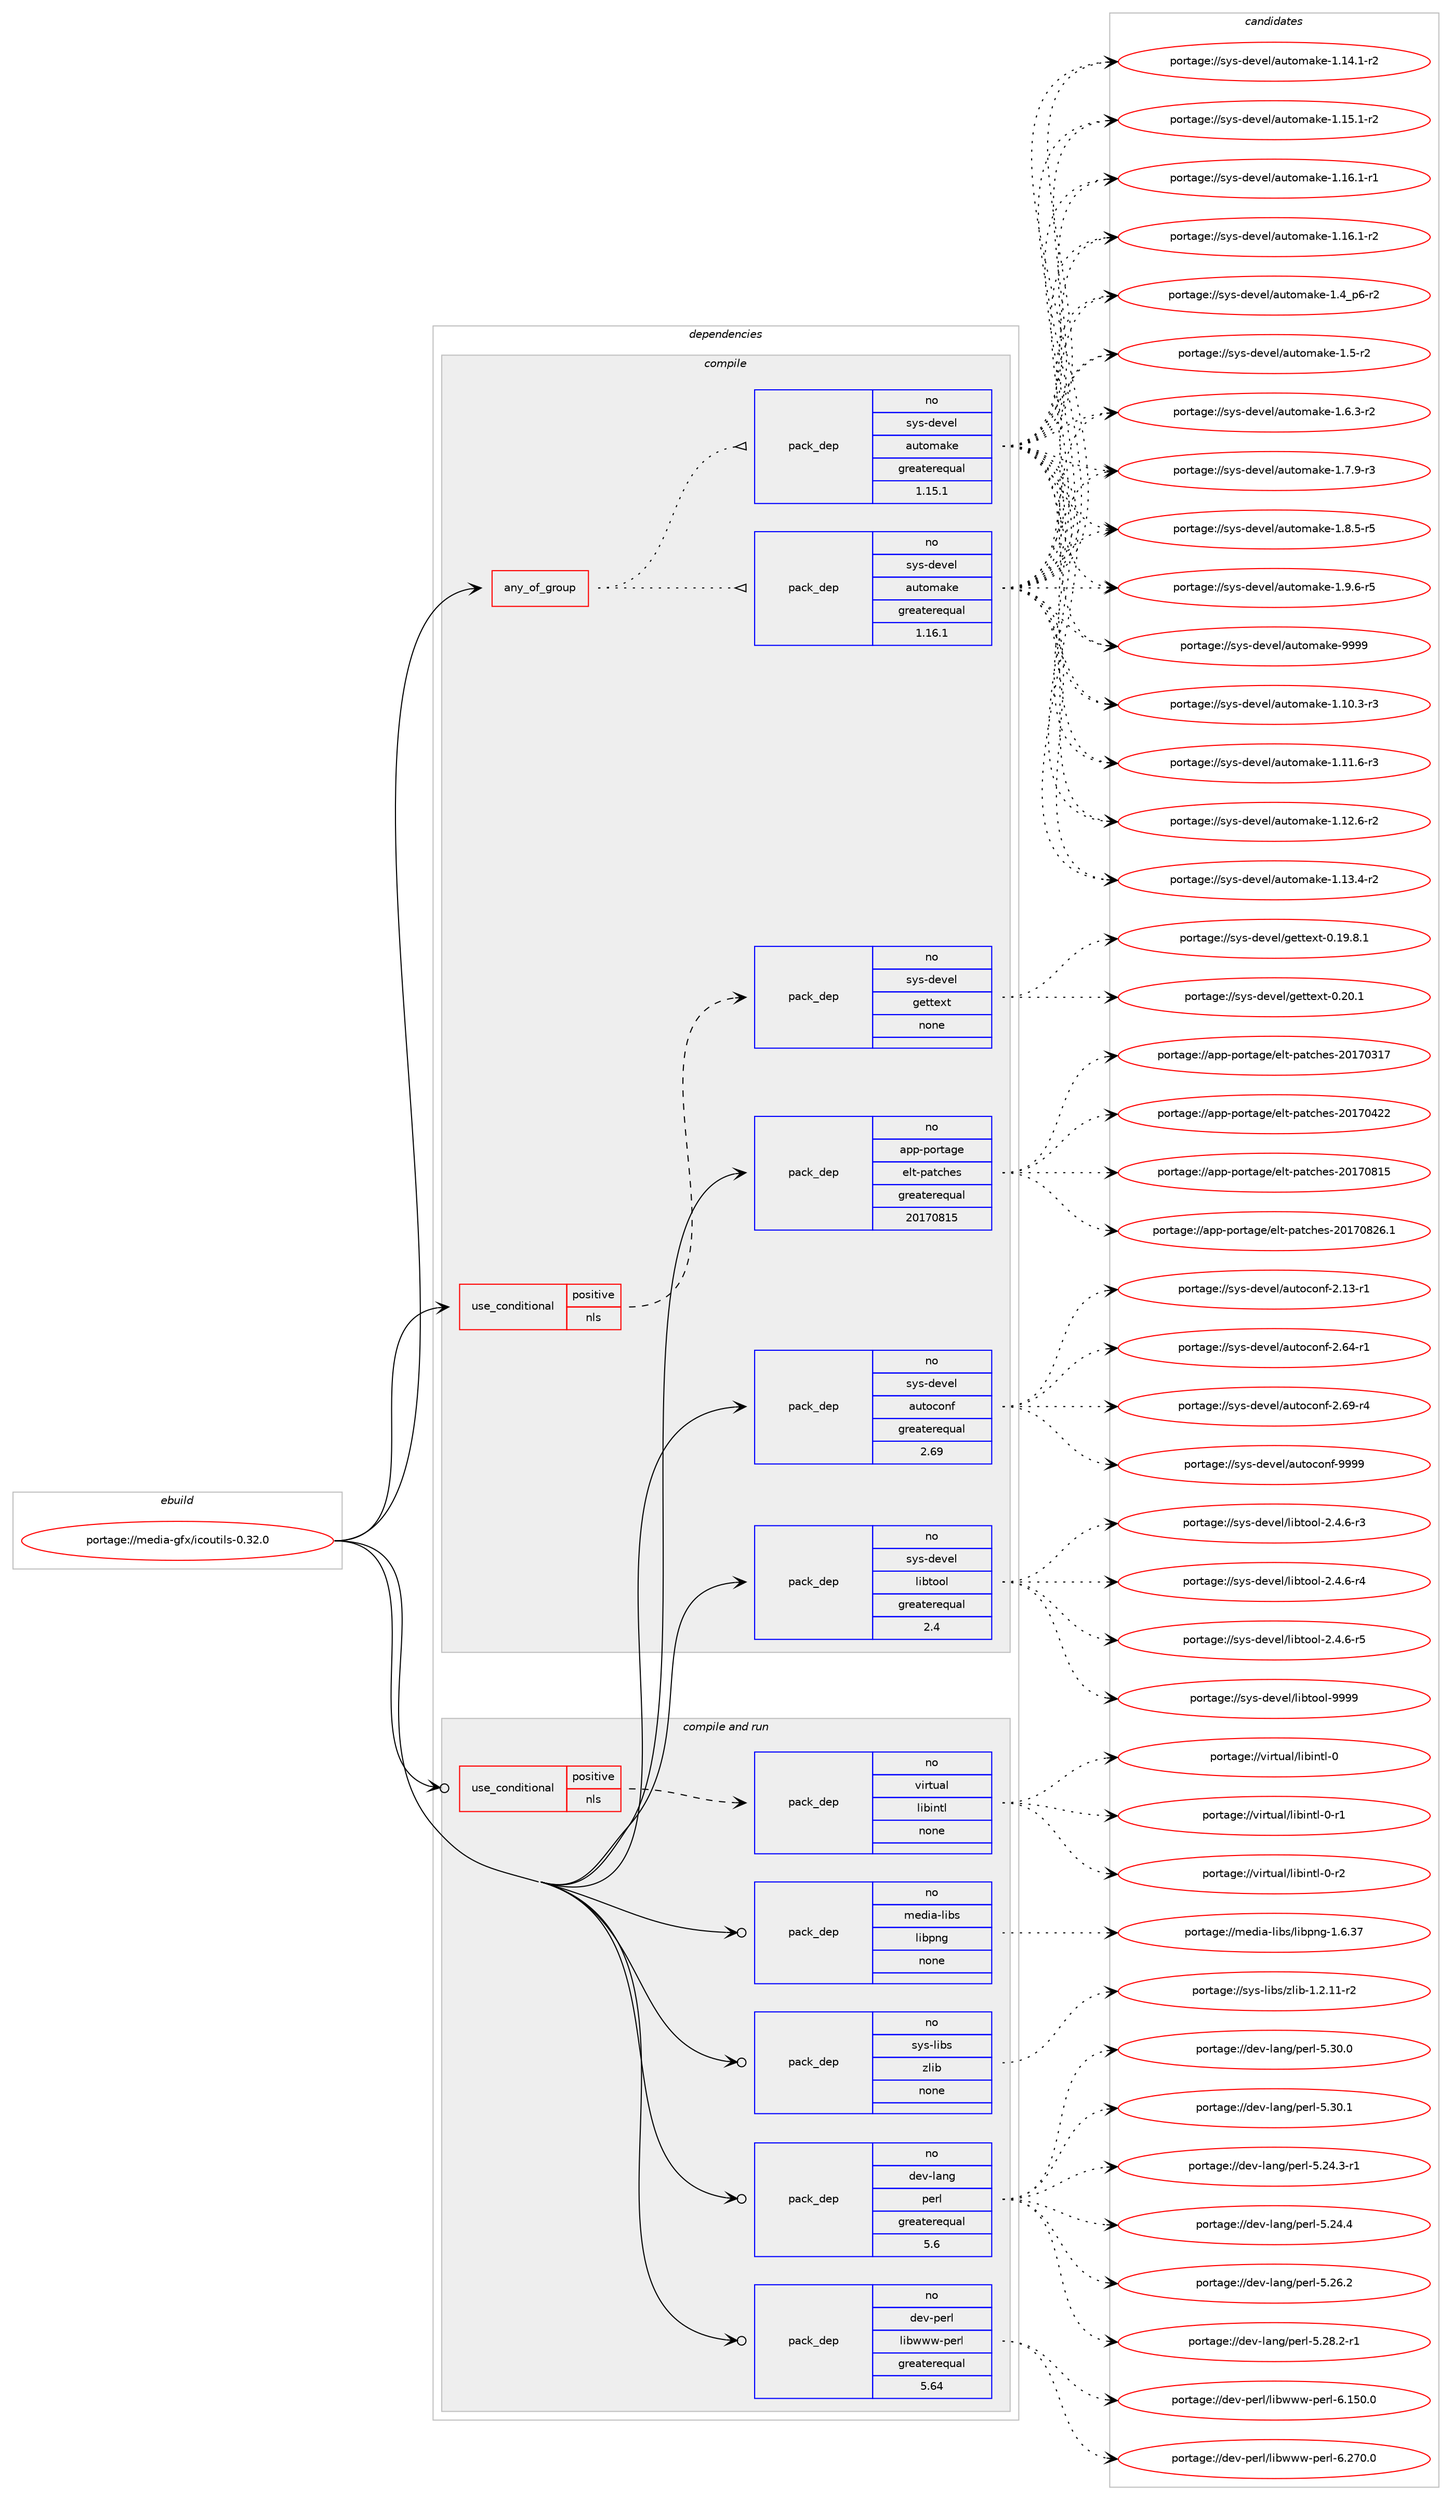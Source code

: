digraph prolog {

# *************
# Graph options
# *************

newrank=true;
concentrate=true;
compound=true;
graph [rankdir=LR,fontname=Helvetica,fontsize=10,ranksep=1.5];#, ranksep=2.5, nodesep=0.2];
edge  [arrowhead=vee];
node  [fontname=Helvetica,fontsize=10];

# **********
# The ebuild
# **********

subgraph cluster_leftcol {
color=gray;
rank=same;
label=<<i>ebuild</i>>;
id [label="portage://media-gfx/icoutils-0.32.0", color=red, width=4, href="../media-gfx/icoutils-0.32.0.svg"];
}

# ****************
# The dependencies
# ****************

subgraph cluster_midcol {
color=gray;
label=<<i>dependencies</i>>;
subgraph cluster_compile {
fillcolor="#eeeeee";
style=filled;
label=<<i>compile</i>>;
subgraph any4956 {
dependency314399 [label=<<TABLE BORDER="0" CELLBORDER="1" CELLSPACING="0" CELLPADDING="4"><TR><TD CELLPADDING="10">any_of_group</TD></TR></TABLE>>, shape=none, color=red];subgraph pack230698 {
dependency314400 [label=<<TABLE BORDER="0" CELLBORDER="1" CELLSPACING="0" CELLPADDING="4" WIDTH="220"><TR><TD ROWSPAN="6" CELLPADDING="30">pack_dep</TD></TR><TR><TD WIDTH="110">no</TD></TR><TR><TD>sys-devel</TD></TR><TR><TD>automake</TD></TR><TR><TD>greaterequal</TD></TR><TR><TD>1.16.1</TD></TR></TABLE>>, shape=none, color=blue];
}
dependency314399:e -> dependency314400:w [weight=20,style="dotted",arrowhead="oinv"];
subgraph pack230699 {
dependency314401 [label=<<TABLE BORDER="0" CELLBORDER="1" CELLSPACING="0" CELLPADDING="4" WIDTH="220"><TR><TD ROWSPAN="6" CELLPADDING="30">pack_dep</TD></TR><TR><TD WIDTH="110">no</TD></TR><TR><TD>sys-devel</TD></TR><TR><TD>automake</TD></TR><TR><TD>greaterequal</TD></TR><TR><TD>1.15.1</TD></TR></TABLE>>, shape=none, color=blue];
}
dependency314399:e -> dependency314401:w [weight=20,style="dotted",arrowhead="oinv"];
}
id:e -> dependency314399:w [weight=20,style="solid",arrowhead="vee"];
subgraph cond78629 {
dependency314402 [label=<<TABLE BORDER="0" CELLBORDER="1" CELLSPACING="0" CELLPADDING="4"><TR><TD ROWSPAN="3" CELLPADDING="10">use_conditional</TD></TR><TR><TD>positive</TD></TR><TR><TD>nls</TD></TR></TABLE>>, shape=none, color=red];
subgraph pack230700 {
dependency314403 [label=<<TABLE BORDER="0" CELLBORDER="1" CELLSPACING="0" CELLPADDING="4" WIDTH="220"><TR><TD ROWSPAN="6" CELLPADDING="30">pack_dep</TD></TR><TR><TD WIDTH="110">no</TD></TR><TR><TD>sys-devel</TD></TR><TR><TD>gettext</TD></TR><TR><TD>none</TD></TR><TR><TD></TD></TR></TABLE>>, shape=none, color=blue];
}
dependency314402:e -> dependency314403:w [weight=20,style="dashed",arrowhead="vee"];
}
id:e -> dependency314402:w [weight=20,style="solid",arrowhead="vee"];
subgraph pack230701 {
dependency314404 [label=<<TABLE BORDER="0" CELLBORDER="1" CELLSPACING="0" CELLPADDING="4" WIDTH="220"><TR><TD ROWSPAN="6" CELLPADDING="30">pack_dep</TD></TR><TR><TD WIDTH="110">no</TD></TR><TR><TD>app-portage</TD></TR><TR><TD>elt-patches</TD></TR><TR><TD>greaterequal</TD></TR><TR><TD>20170815</TD></TR></TABLE>>, shape=none, color=blue];
}
id:e -> dependency314404:w [weight=20,style="solid",arrowhead="vee"];
subgraph pack230702 {
dependency314405 [label=<<TABLE BORDER="0" CELLBORDER="1" CELLSPACING="0" CELLPADDING="4" WIDTH="220"><TR><TD ROWSPAN="6" CELLPADDING="30">pack_dep</TD></TR><TR><TD WIDTH="110">no</TD></TR><TR><TD>sys-devel</TD></TR><TR><TD>autoconf</TD></TR><TR><TD>greaterequal</TD></TR><TR><TD>2.69</TD></TR></TABLE>>, shape=none, color=blue];
}
id:e -> dependency314405:w [weight=20,style="solid",arrowhead="vee"];
subgraph pack230703 {
dependency314406 [label=<<TABLE BORDER="0" CELLBORDER="1" CELLSPACING="0" CELLPADDING="4" WIDTH="220"><TR><TD ROWSPAN="6" CELLPADDING="30">pack_dep</TD></TR><TR><TD WIDTH="110">no</TD></TR><TR><TD>sys-devel</TD></TR><TR><TD>libtool</TD></TR><TR><TD>greaterequal</TD></TR><TR><TD>2.4</TD></TR></TABLE>>, shape=none, color=blue];
}
id:e -> dependency314406:w [weight=20,style="solid",arrowhead="vee"];
}
subgraph cluster_compileandrun {
fillcolor="#eeeeee";
style=filled;
label=<<i>compile and run</i>>;
subgraph cond78630 {
dependency314407 [label=<<TABLE BORDER="0" CELLBORDER="1" CELLSPACING="0" CELLPADDING="4"><TR><TD ROWSPAN="3" CELLPADDING="10">use_conditional</TD></TR><TR><TD>positive</TD></TR><TR><TD>nls</TD></TR></TABLE>>, shape=none, color=red];
subgraph pack230704 {
dependency314408 [label=<<TABLE BORDER="0" CELLBORDER="1" CELLSPACING="0" CELLPADDING="4" WIDTH="220"><TR><TD ROWSPAN="6" CELLPADDING="30">pack_dep</TD></TR><TR><TD WIDTH="110">no</TD></TR><TR><TD>virtual</TD></TR><TR><TD>libintl</TD></TR><TR><TD>none</TD></TR><TR><TD></TD></TR></TABLE>>, shape=none, color=blue];
}
dependency314407:e -> dependency314408:w [weight=20,style="dashed",arrowhead="vee"];
}
id:e -> dependency314407:w [weight=20,style="solid",arrowhead="odotvee"];
subgraph pack230705 {
dependency314409 [label=<<TABLE BORDER="0" CELLBORDER="1" CELLSPACING="0" CELLPADDING="4" WIDTH="220"><TR><TD ROWSPAN="6" CELLPADDING="30">pack_dep</TD></TR><TR><TD WIDTH="110">no</TD></TR><TR><TD>dev-lang</TD></TR><TR><TD>perl</TD></TR><TR><TD>greaterequal</TD></TR><TR><TD>5.6</TD></TR></TABLE>>, shape=none, color=blue];
}
id:e -> dependency314409:w [weight=20,style="solid",arrowhead="odotvee"];
subgraph pack230706 {
dependency314410 [label=<<TABLE BORDER="0" CELLBORDER="1" CELLSPACING="0" CELLPADDING="4" WIDTH="220"><TR><TD ROWSPAN="6" CELLPADDING="30">pack_dep</TD></TR><TR><TD WIDTH="110">no</TD></TR><TR><TD>dev-perl</TD></TR><TR><TD>libwww-perl</TD></TR><TR><TD>greaterequal</TD></TR><TR><TD>5.64</TD></TR></TABLE>>, shape=none, color=blue];
}
id:e -> dependency314410:w [weight=20,style="solid",arrowhead="odotvee"];
subgraph pack230707 {
dependency314411 [label=<<TABLE BORDER="0" CELLBORDER="1" CELLSPACING="0" CELLPADDING="4" WIDTH="220"><TR><TD ROWSPAN="6" CELLPADDING="30">pack_dep</TD></TR><TR><TD WIDTH="110">no</TD></TR><TR><TD>media-libs</TD></TR><TR><TD>libpng</TD></TR><TR><TD>none</TD></TR><TR><TD></TD></TR></TABLE>>, shape=none, color=blue];
}
id:e -> dependency314411:w [weight=20,style="solid",arrowhead="odotvee"];
subgraph pack230708 {
dependency314412 [label=<<TABLE BORDER="0" CELLBORDER="1" CELLSPACING="0" CELLPADDING="4" WIDTH="220"><TR><TD ROWSPAN="6" CELLPADDING="30">pack_dep</TD></TR><TR><TD WIDTH="110">no</TD></TR><TR><TD>sys-libs</TD></TR><TR><TD>zlib</TD></TR><TR><TD>none</TD></TR><TR><TD></TD></TR></TABLE>>, shape=none, color=blue];
}
id:e -> dependency314412:w [weight=20,style="solid",arrowhead="odotvee"];
}
subgraph cluster_run {
fillcolor="#eeeeee";
style=filled;
label=<<i>run</i>>;
}
}

# **************
# The candidates
# **************

subgraph cluster_choices {
rank=same;
color=gray;
label=<<i>candidates</i>>;

subgraph choice230698 {
color=black;
nodesep=1;
choiceportage11512111545100101118101108479711711611110997107101454946494846514511451 [label="portage://sys-devel/automake-1.10.3-r3", color=red, width=4,href="../sys-devel/automake-1.10.3-r3.svg"];
choiceportage11512111545100101118101108479711711611110997107101454946494946544511451 [label="portage://sys-devel/automake-1.11.6-r3", color=red, width=4,href="../sys-devel/automake-1.11.6-r3.svg"];
choiceportage11512111545100101118101108479711711611110997107101454946495046544511450 [label="portage://sys-devel/automake-1.12.6-r2", color=red, width=4,href="../sys-devel/automake-1.12.6-r2.svg"];
choiceportage11512111545100101118101108479711711611110997107101454946495146524511450 [label="portage://sys-devel/automake-1.13.4-r2", color=red, width=4,href="../sys-devel/automake-1.13.4-r2.svg"];
choiceportage11512111545100101118101108479711711611110997107101454946495246494511450 [label="portage://sys-devel/automake-1.14.1-r2", color=red, width=4,href="../sys-devel/automake-1.14.1-r2.svg"];
choiceportage11512111545100101118101108479711711611110997107101454946495346494511450 [label="portage://sys-devel/automake-1.15.1-r2", color=red, width=4,href="../sys-devel/automake-1.15.1-r2.svg"];
choiceportage11512111545100101118101108479711711611110997107101454946495446494511449 [label="portage://sys-devel/automake-1.16.1-r1", color=red, width=4,href="../sys-devel/automake-1.16.1-r1.svg"];
choiceportage11512111545100101118101108479711711611110997107101454946495446494511450 [label="portage://sys-devel/automake-1.16.1-r2", color=red, width=4,href="../sys-devel/automake-1.16.1-r2.svg"];
choiceportage115121115451001011181011084797117116111109971071014549465295112544511450 [label="portage://sys-devel/automake-1.4_p6-r2", color=red, width=4,href="../sys-devel/automake-1.4_p6-r2.svg"];
choiceportage11512111545100101118101108479711711611110997107101454946534511450 [label="portage://sys-devel/automake-1.5-r2", color=red, width=4,href="../sys-devel/automake-1.5-r2.svg"];
choiceportage115121115451001011181011084797117116111109971071014549465446514511450 [label="portage://sys-devel/automake-1.6.3-r2", color=red, width=4,href="../sys-devel/automake-1.6.3-r2.svg"];
choiceportage115121115451001011181011084797117116111109971071014549465546574511451 [label="portage://sys-devel/automake-1.7.9-r3", color=red, width=4,href="../sys-devel/automake-1.7.9-r3.svg"];
choiceportage115121115451001011181011084797117116111109971071014549465646534511453 [label="portage://sys-devel/automake-1.8.5-r5", color=red, width=4,href="../sys-devel/automake-1.8.5-r5.svg"];
choiceportage115121115451001011181011084797117116111109971071014549465746544511453 [label="portage://sys-devel/automake-1.9.6-r5", color=red, width=4,href="../sys-devel/automake-1.9.6-r5.svg"];
choiceportage115121115451001011181011084797117116111109971071014557575757 [label="portage://sys-devel/automake-9999", color=red, width=4,href="../sys-devel/automake-9999.svg"];
dependency314400:e -> choiceportage11512111545100101118101108479711711611110997107101454946494846514511451:w [style=dotted,weight="100"];
dependency314400:e -> choiceportage11512111545100101118101108479711711611110997107101454946494946544511451:w [style=dotted,weight="100"];
dependency314400:e -> choiceportage11512111545100101118101108479711711611110997107101454946495046544511450:w [style=dotted,weight="100"];
dependency314400:e -> choiceportage11512111545100101118101108479711711611110997107101454946495146524511450:w [style=dotted,weight="100"];
dependency314400:e -> choiceportage11512111545100101118101108479711711611110997107101454946495246494511450:w [style=dotted,weight="100"];
dependency314400:e -> choiceportage11512111545100101118101108479711711611110997107101454946495346494511450:w [style=dotted,weight="100"];
dependency314400:e -> choiceportage11512111545100101118101108479711711611110997107101454946495446494511449:w [style=dotted,weight="100"];
dependency314400:e -> choiceportage11512111545100101118101108479711711611110997107101454946495446494511450:w [style=dotted,weight="100"];
dependency314400:e -> choiceportage115121115451001011181011084797117116111109971071014549465295112544511450:w [style=dotted,weight="100"];
dependency314400:e -> choiceportage11512111545100101118101108479711711611110997107101454946534511450:w [style=dotted,weight="100"];
dependency314400:e -> choiceportage115121115451001011181011084797117116111109971071014549465446514511450:w [style=dotted,weight="100"];
dependency314400:e -> choiceportage115121115451001011181011084797117116111109971071014549465546574511451:w [style=dotted,weight="100"];
dependency314400:e -> choiceportage115121115451001011181011084797117116111109971071014549465646534511453:w [style=dotted,weight="100"];
dependency314400:e -> choiceportage115121115451001011181011084797117116111109971071014549465746544511453:w [style=dotted,weight="100"];
dependency314400:e -> choiceportage115121115451001011181011084797117116111109971071014557575757:w [style=dotted,weight="100"];
}
subgraph choice230699 {
color=black;
nodesep=1;
choiceportage11512111545100101118101108479711711611110997107101454946494846514511451 [label="portage://sys-devel/automake-1.10.3-r3", color=red, width=4,href="../sys-devel/automake-1.10.3-r3.svg"];
choiceportage11512111545100101118101108479711711611110997107101454946494946544511451 [label="portage://sys-devel/automake-1.11.6-r3", color=red, width=4,href="../sys-devel/automake-1.11.6-r3.svg"];
choiceportage11512111545100101118101108479711711611110997107101454946495046544511450 [label="portage://sys-devel/automake-1.12.6-r2", color=red, width=4,href="../sys-devel/automake-1.12.6-r2.svg"];
choiceportage11512111545100101118101108479711711611110997107101454946495146524511450 [label="portage://sys-devel/automake-1.13.4-r2", color=red, width=4,href="../sys-devel/automake-1.13.4-r2.svg"];
choiceportage11512111545100101118101108479711711611110997107101454946495246494511450 [label="portage://sys-devel/automake-1.14.1-r2", color=red, width=4,href="../sys-devel/automake-1.14.1-r2.svg"];
choiceportage11512111545100101118101108479711711611110997107101454946495346494511450 [label="portage://sys-devel/automake-1.15.1-r2", color=red, width=4,href="../sys-devel/automake-1.15.1-r2.svg"];
choiceportage11512111545100101118101108479711711611110997107101454946495446494511449 [label="portage://sys-devel/automake-1.16.1-r1", color=red, width=4,href="../sys-devel/automake-1.16.1-r1.svg"];
choiceportage11512111545100101118101108479711711611110997107101454946495446494511450 [label="portage://sys-devel/automake-1.16.1-r2", color=red, width=4,href="../sys-devel/automake-1.16.1-r2.svg"];
choiceportage115121115451001011181011084797117116111109971071014549465295112544511450 [label="portage://sys-devel/automake-1.4_p6-r2", color=red, width=4,href="../sys-devel/automake-1.4_p6-r2.svg"];
choiceportage11512111545100101118101108479711711611110997107101454946534511450 [label="portage://sys-devel/automake-1.5-r2", color=red, width=4,href="../sys-devel/automake-1.5-r2.svg"];
choiceportage115121115451001011181011084797117116111109971071014549465446514511450 [label="portage://sys-devel/automake-1.6.3-r2", color=red, width=4,href="../sys-devel/automake-1.6.3-r2.svg"];
choiceportage115121115451001011181011084797117116111109971071014549465546574511451 [label="portage://sys-devel/automake-1.7.9-r3", color=red, width=4,href="../sys-devel/automake-1.7.9-r3.svg"];
choiceportage115121115451001011181011084797117116111109971071014549465646534511453 [label="portage://sys-devel/automake-1.8.5-r5", color=red, width=4,href="../sys-devel/automake-1.8.5-r5.svg"];
choiceportage115121115451001011181011084797117116111109971071014549465746544511453 [label="portage://sys-devel/automake-1.9.6-r5", color=red, width=4,href="../sys-devel/automake-1.9.6-r5.svg"];
choiceportage115121115451001011181011084797117116111109971071014557575757 [label="portage://sys-devel/automake-9999", color=red, width=4,href="../sys-devel/automake-9999.svg"];
dependency314401:e -> choiceportage11512111545100101118101108479711711611110997107101454946494846514511451:w [style=dotted,weight="100"];
dependency314401:e -> choiceportage11512111545100101118101108479711711611110997107101454946494946544511451:w [style=dotted,weight="100"];
dependency314401:e -> choiceportage11512111545100101118101108479711711611110997107101454946495046544511450:w [style=dotted,weight="100"];
dependency314401:e -> choiceportage11512111545100101118101108479711711611110997107101454946495146524511450:w [style=dotted,weight="100"];
dependency314401:e -> choiceportage11512111545100101118101108479711711611110997107101454946495246494511450:w [style=dotted,weight="100"];
dependency314401:e -> choiceportage11512111545100101118101108479711711611110997107101454946495346494511450:w [style=dotted,weight="100"];
dependency314401:e -> choiceportage11512111545100101118101108479711711611110997107101454946495446494511449:w [style=dotted,weight="100"];
dependency314401:e -> choiceportage11512111545100101118101108479711711611110997107101454946495446494511450:w [style=dotted,weight="100"];
dependency314401:e -> choiceportage115121115451001011181011084797117116111109971071014549465295112544511450:w [style=dotted,weight="100"];
dependency314401:e -> choiceportage11512111545100101118101108479711711611110997107101454946534511450:w [style=dotted,weight="100"];
dependency314401:e -> choiceportage115121115451001011181011084797117116111109971071014549465446514511450:w [style=dotted,weight="100"];
dependency314401:e -> choiceportage115121115451001011181011084797117116111109971071014549465546574511451:w [style=dotted,weight="100"];
dependency314401:e -> choiceportage115121115451001011181011084797117116111109971071014549465646534511453:w [style=dotted,weight="100"];
dependency314401:e -> choiceportage115121115451001011181011084797117116111109971071014549465746544511453:w [style=dotted,weight="100"];
dependency314401:e -> choiceportage115121115451001011181011084797117116111109971071014557575757:w [style=dotted,weight="100"];
}
subgraph choice230700 {
color=black;
nodesep=1;
choiceportage1151211154510010111810110847103101116116101120116454846495746564649 [label="portage://sys-devel/gettext-0.19.8.1", color=red, width=4,href="../sys-devel/gettext-0.19.8.1.svg"];
choiceportage115121115451001011181011084710310111611610112011645484650484649 [label="portage://sys-devel/gettext-0.20.1", color=red, width=4,href="../sys-devel/gettext-0.20.1.svg"];
dependency314403:e -> choiceportage1151211154510010111810110847103101116116101120116454846495746564649:w [style=dotted,weight="100"];
dependency314403:e -> choiceportage115121115451001011181011084710310111611610112011645484650484649:w [style=dotted,weight="100"];
}
subgraph choice230701 {
color=black;
nodesep=1;
choiceportage97112112451121111141169710310147101108116451129711699104101115455048495548514955 [label="portage://app-portage/elt-patches-20170317", color=red, width=4,href="../app-portage/elt-patches-20170317.svg"];
choiceportage97112112451121111141169710310147101108116451129711699104101115455048495548525050 [label="portage://app-portage/elt-patches-20170422", color=red, width=4,href="../app-portage/elt-patches-20170422.svg"];
choiceportage97112112451121111141169710310147101108116451129711699104101115455048495548564953 [label="portage://app-portage/elt-patches-20170815", color=red, width=4,href="../app-portage/elt-patches-20170815.svg"];
choiceportage971121124511211111411697103101471011081164511297116991041011154550484955485650544649 [label="portage://app-portage/elt-patches-20170826.1", color=red, width=4,href="../app-portage/elt-patches-20170826.1.svg"];
dependency314404:e -> choiceportage97112112451121111141169710310147101108116451129711699104101115455048495548514955:w [style=dotted,weight="100"];
dependency314404:e -> choiceportage97112112451121111141169710310147101108116451129711699104101115455048495548525050:w [style=dotted,weight="100"];
dependency314404:e -> choiceportage97112112451121111141169710310147101108116451129711699104101115455048495548564953:w [style=dotted,weight="100"];
dependency314404:e -> choiceportage971121124511211111411697103101471011081164511297116991041011154550484955485650544649:w [style=dotted,weight="100"];
}
subgraph choice230702 {
color=black;
nodesep=1;
choiceportage1151211154510010111810110847971171161119911111010245504649514511449 [label="portage://sys-devel/autoconf-2.13-r1", color=red, width=4,href="../sys-devel/autoconf-2.13-r1.svg"];
choiceportage1151211154510010111810110847971171161119911111010245504654524511449 [label="portage://sys-devel/autoconf-2.64-r1", color=red, width=4,href="../sys-devel/autoconf-2.64-r1.svg"];
choiceportage1151211154510010111810110847971171161119911111010245504654574511452 [label="portage://sys-devel/autoconf-2.69-r4", color=red, width=4,href="../sys-devel/autoconf-2.69-r4.svg"];
choiceportage115121115451001011181011084797117116111991111101024557575757 [label="portage://sys-devel/autoconf-9999", color=red, width=4,href="../sys-devel/autoconf-9999.svg"];
dependency314405:e -> choiceportage1151211154510010111810110847971171161119911111010245504649514511449:w [style=dotted,weight="100"];
dependency314405:e -> choiceportage1151211154510010111810110847971171161119911111010245504654524511449:w [style=dotted,weight="100"];
dependency314405:e -> choiceportage1151211154510010111810110847971171161119911111010245504654574511452:w [style=dotted,weight="100"];
dependency314405:e -> choiceportage115121115451001011181011084797117116111991111101024557575757:w [style=dotted,weight="100"];
}
subgraph choice230703 {
color=black;
nodesep=1;
choiceportage1151211154510010111810110847108105981161111111084550465246544511451 [label="portage://sys-devel/libtool-2.4.6-r3", color=red, width=4,href="../sys-devel/libtool-2.4.6-r3.svg"];
choiceportage1151211154510010111810110847108105981161111111084550465246544511452 [label="portage://sys-devel/libtool-2.4.6-r4", color=red, width=4,href="../sys-devel/libtool-2.4.6-r4.svg"];
choiceportage1151211154510010111810110847108105981161111111084550465246544511453 [label="portage://sys-devel/libtool-2.4.6-r5", color=red, width=4,href="../sys-devel/libtool-2.4.6-r5.svg"];
choiceportage1151211154510010111810110847108105981161111111084557575757 [label="portage://sys-devel/libtool-9999", color=red, width=4,href="../sys-devel/libtool-9999.svg"];
dependency314406:e -> choiceportage1151211154510010111810110847108105981161111111084550465246544511451:w [style=dotted,weight="100"];
dependency314406:e -> choiceportage1151211154510010111810110847108105981161111111084550465246544511452:w [style=dotted,weight="100"];
dependency314406:e -> choiceportage1151211154510010111810110847108105981161111111084550465246544511453:w [style=dotted,weight="100"];
dependency314406:e -> choiceportage1151211154510010111810110847108105981161111111084557575757:w [style=dotted,weight="100"];
}
subgraph choice230704 {
color=black;
nodesep=1;
choiceportage1181051141161179710847108105981051101161084548 [label="portage://virtual/libintl-0", color=red, width=4,href="../virtual/libintl-0.svg"];
choiceportage11810511411611797108471081059810511011610845484511449 [label="portage://virtual/libintl-0-r1", color=red, width=4,href="../virtual/libintl-0-r1.svg"];
choiceportage11810511411611797108471081059810511011610845484511450 [label="portage://virtual/libintl-0-r2", color=red, width=4,href="../virtual/libintl-0-r2.svg"];
dependency314408:e -> choiceportage1181051141161179710847108105981051101161084548:w [style=dotted,weight="100"];
dependency314408:e -> choiceportage11810511411611797108471081059810511011610845484511449:w [style=dotted,weight="100"];
dependency314408:e -> choiceportage11810511411611797108471081059810511011610845484511450:w [style=dotted,weight="100"];
}
subgraph choice230705 {
color=black;
nodesep=1;
choiceportage100101118451089711010347112101114108455346505246514511449 [label="portage://dev-lang/perl-5.24.3-r1", color=red, width=4,href="../dev-lang/perl-5.24.3-r1.svg"];
choiceportage10010111845108971101034711210111410845534650524652 [label="portage://dev-lang/perl-5.24.4", color=red, width=4,href="../dev-lang/perl-5.24.4.svg"];
choiceportage10010111845108971101034711210111410845534650544650 [label="portage://dev-lang/perl-5.26.2", color=red, width=4,href="../dev-lang/perl-5.26.2.svg"];
choiceportage100101118451089711010347112101114108455346505646504511449 [label="portage://dev-lang/perl-5.28.2-r1", color=red, width=4,href="../dev-lang/perl-5.28.2-r1.svg"];
choiceportage10010111845108971101034711210111410845534651484648 [label="portage://dev-lang/perl-5.30.0", color=red, width=4,href="../dev-lang/perl-5.30.0.svg"];
choiceportage10010111845108971101034711210111410845534651484649 [label="portage://dev-lang/perl-5.30.1", color=red, width=4,href="../dev-lang/perl-5.30.1.svg"];
dependency314409:e -> choiceportage100101118451089711010347112101114108455346505246514511449:w [style=dotted,weight="100"];
dependency314409:e -> choiceportage10010111845108971101034711210111410845534650524652:w [style=dotted,weight="100"];
dependency314409:e -> choiceportage10010111845108971101034711210111410845534650544650:w [style=dotted,weight="100"];
dependency314409:e -> choiceportage100101118451089711010347112101114108455346505646504511449:w [style=dotted,weight="100"];
dependency314409:e -> choiceportage10010111845108971101034711210111410845534651484648:w [style=dotted,weight="100"];
dependency314409:e -> choiceportage10010111845108971101034711210111410845534651484649:w [style=dotted,weight="100"];
}
subgraph choice230706 {
color=black;
nodesep=1;
choiceportage100101118451121011141084710810598119119119451121011141084554464953484648 [label="portage://dev-perl/libwww-perl-6.150.0", color=red, width=4,href="../dev-perl/libwww-perl-6.150.0.svg"];
choiceportage100101118451121011141084710810598119119119451121011141084554465055484648 [label="portage://dev-perl/libwww-perl-6.270.0", color=red, width=4,href="../dev-perl/libwww-perl-6.270.0.svg"];
dependency314410:e -> choiceportage100101118451121011141084710810598119119119451121011141084554464953484648:w [style=dotted,weight="100"];
dependency314410:e -> choiceportage100101118451121011141084710810598119119119451121011141084554465055484648:w [style=dotted,weight="100"];
}
subgraph choice230707 {
color=black;
nodesep=1;
choiceportage109101100105974510810598115471081059811211010345494654465155 [label="portage://media-libs/libpng-1.6.37", color=red, width=4,href="../media-libs/libpng-1.6.37.svg"];
dependency314411:e -> choiceportage109101100105974510810598115471081059811211010345494654465155:w [style=dotted,weight="100"];
}
subgraph choice230708 {
color=black;
nodesep=1;
choiceportage11512111545108105981154712210810598454946504649494511450 [label="portage://sys-libs/zlib-1.2.11-r2", color=red, width=4,href="../sys-libs/zlib-1.2.11-r2.svg"];
dependency314412:e -> choiceportage11512111545108105981154712210810598454946504649494511450:w [style=dotted,weight="100"];
}
}

}
